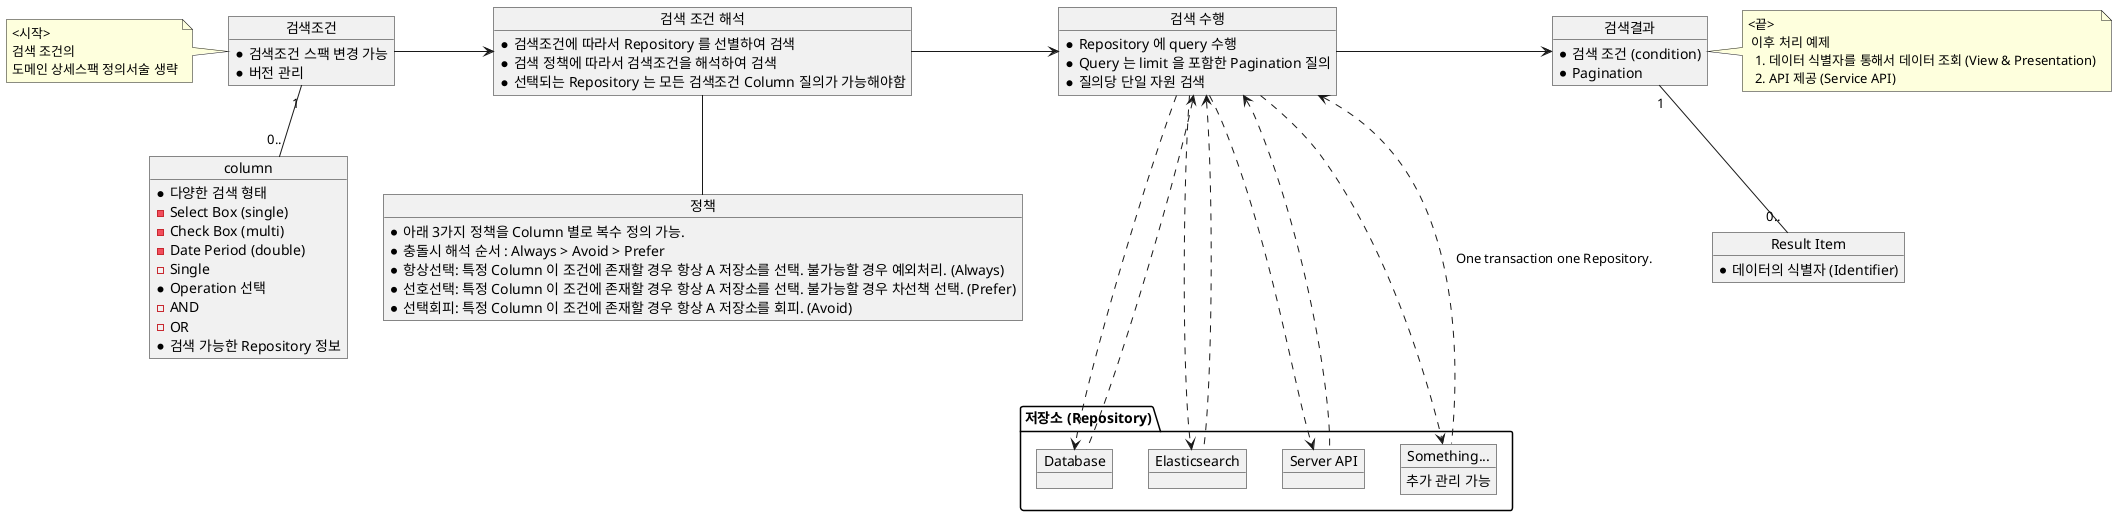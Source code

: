 @startuml

object "검색조건" as condition {
    * 검색조건 스팩 변경 가능
    * 버전 관리
}

note left of condition: <시작>\n검색 조건의 \n도메인 상세스팩 정의서술 생략

object column {
    * 다양한 검색 형태
    - Select Box (single)
    - Check Box (multi)
    - Date Period (double)
    - Single
    * Operation 선택
    - AND
    - OR
    * 검색 가능한 Repository 정보
}

object "검색 수행" as search {
    * Repository 에 query 수행
    * Query 는 limit 을 포함한 Pagination 질의
    * 질의당 단일 자원 검색
}

object "검색결과" as result {
    * 검색 조건 (condition)
    * Pagination
}

object "검색 조건 해석" as translator {
    * 검색조건에 따라서 Repository 를 선별하여 검색
    * 검색 정책에 따라서 검색조건을 해석하여 검색
    * 선택되는 Repository 는 모든 검색조건 Column 질의가 가능해야함
}

object "정책" as policy {
    * 아래 3가지 정책을 Column 별로 복수 정의 가능.
    * 충돌시 해석 순서 : Always > Avoid > Prefer
    * 항상선택: 특정 Column 이 조건에 존재할 경우 항상 A 저장소를 선택. 불가능할 경우 예외처리. (Always)
    * 선호선택: 특정 Column 이 조건에 존재할 경우 항상 A 저장소를 선택. 불가능할 경우 차선책 선택. (Prefer)
    * 선택회피: 특정 Column 이 조건에 존재할 경우 항상 A 저장소를 회피. (Avoid)
}

object "Result Item" as item {
    * 데이터의 식별자 (Identifier)
}
note right of result: <끝>\n 이후 처리 예제\n  1. 데이터 식별자를 통해서 데이터 조회 (View & Presentation)\n  2. API 제공 (Service API)
'object "결과 처리 (example)" as nextstep {
'    <끝>
'    1. 데이터 식별자를 통해서 데이터 조회 (View & Presentation)
'    2. API 제공 (Service API)
'}

package "저장소 (Repository)" as repository {
    object "Database" as database {
    }

    object "Elasticsearch" as es {
    }

    object "Server API" as api {
    }

    object "Something..." as something {
        추가 관리 가능
    }
}

condition "1" -- "0.." column
condition -> translator

translator -> search
translator -- policy

search -> result

result "1" -- "0.." item

search ..> database
search <.. database
search ...> es
search <... es
search ...> api
search <... api
search ..> something
search <.. something : One transaction one Repository.

@enduml